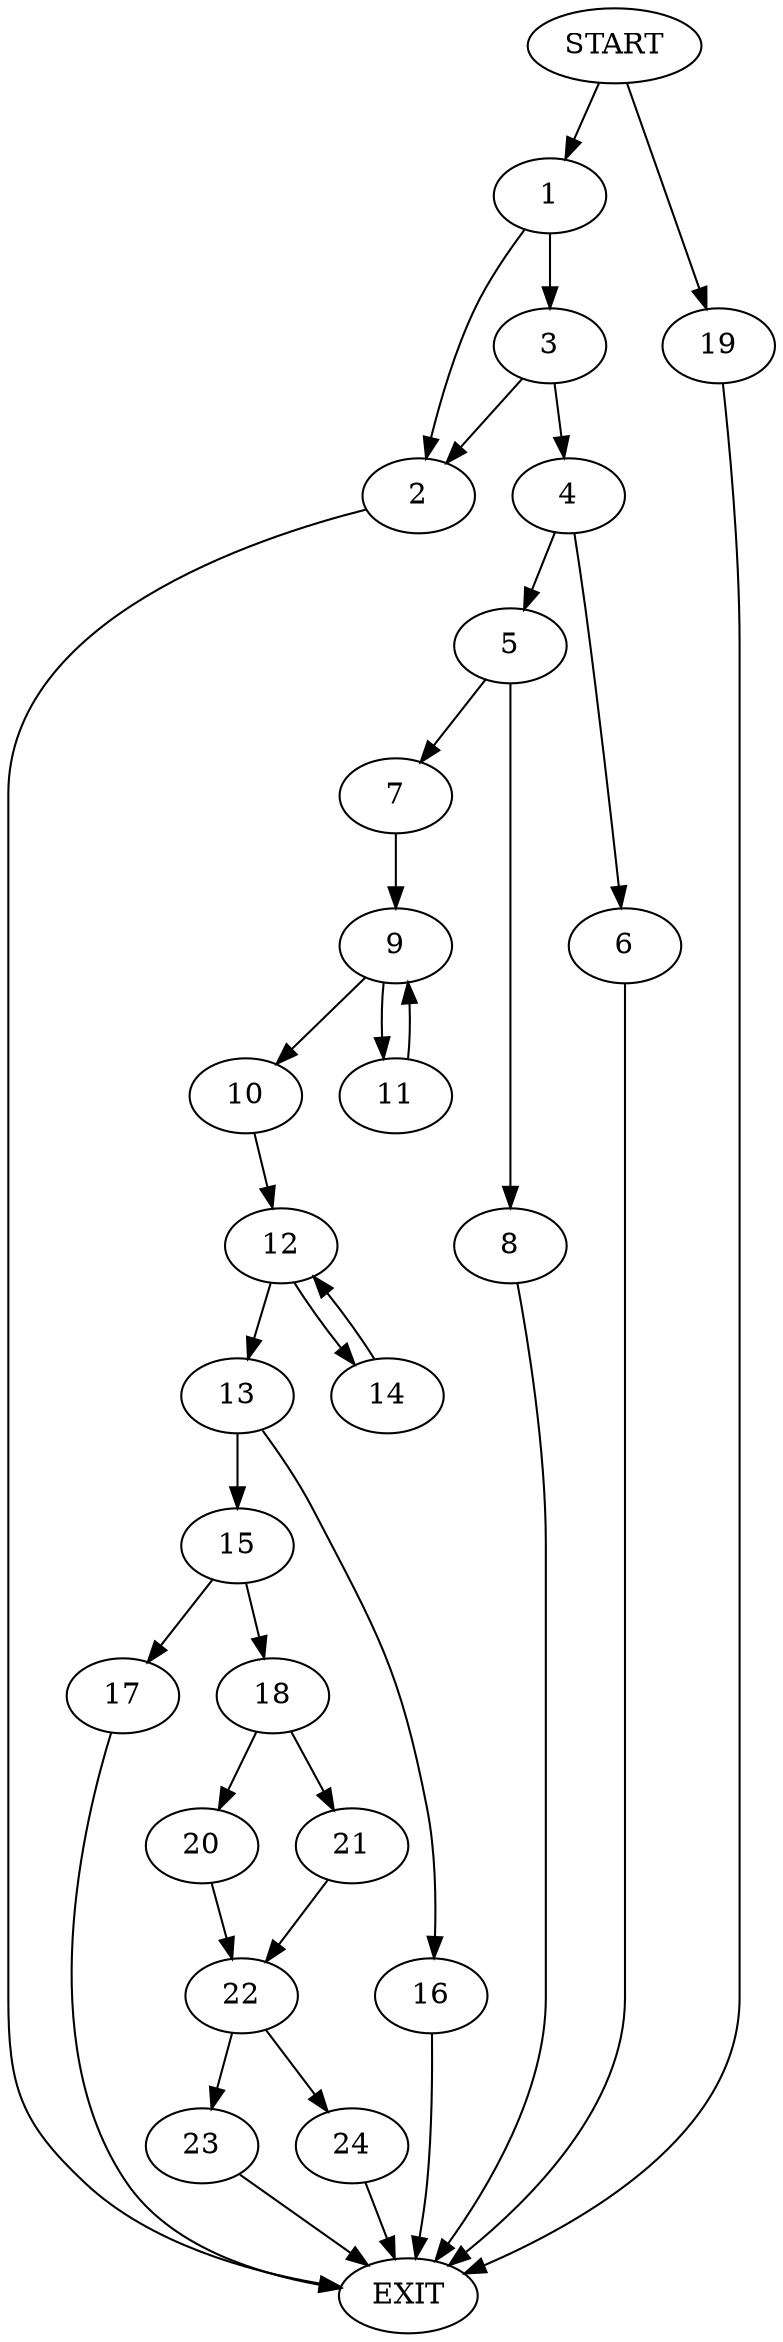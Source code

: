 digraph {
0 [label="START"]
25 [label="EXIT"]
0 -> 1
1 -> 2
1 -> 3
2 -> 25
3 -> 2
3 -> 4
4 -> 5
4 -> 6
6 -> 25
5 -> 7
5 -> 8
7 -> 9
8 -> 25
9 -> 10
9 -> 11
10 -> 12
11 -> 9
12 -> 13
12 -> 14
13 -> 15
13 -> 16
14 -> 12
16 -> 25
15 -> 17
15 -> 18
0 -> 19
19 -> 25
17 -> 25
18 -> 20
18 -> 21
20 -> 22
21 -> 22
22 -> 23
22 -> 24
23 -> 25
24 -> 25
}
